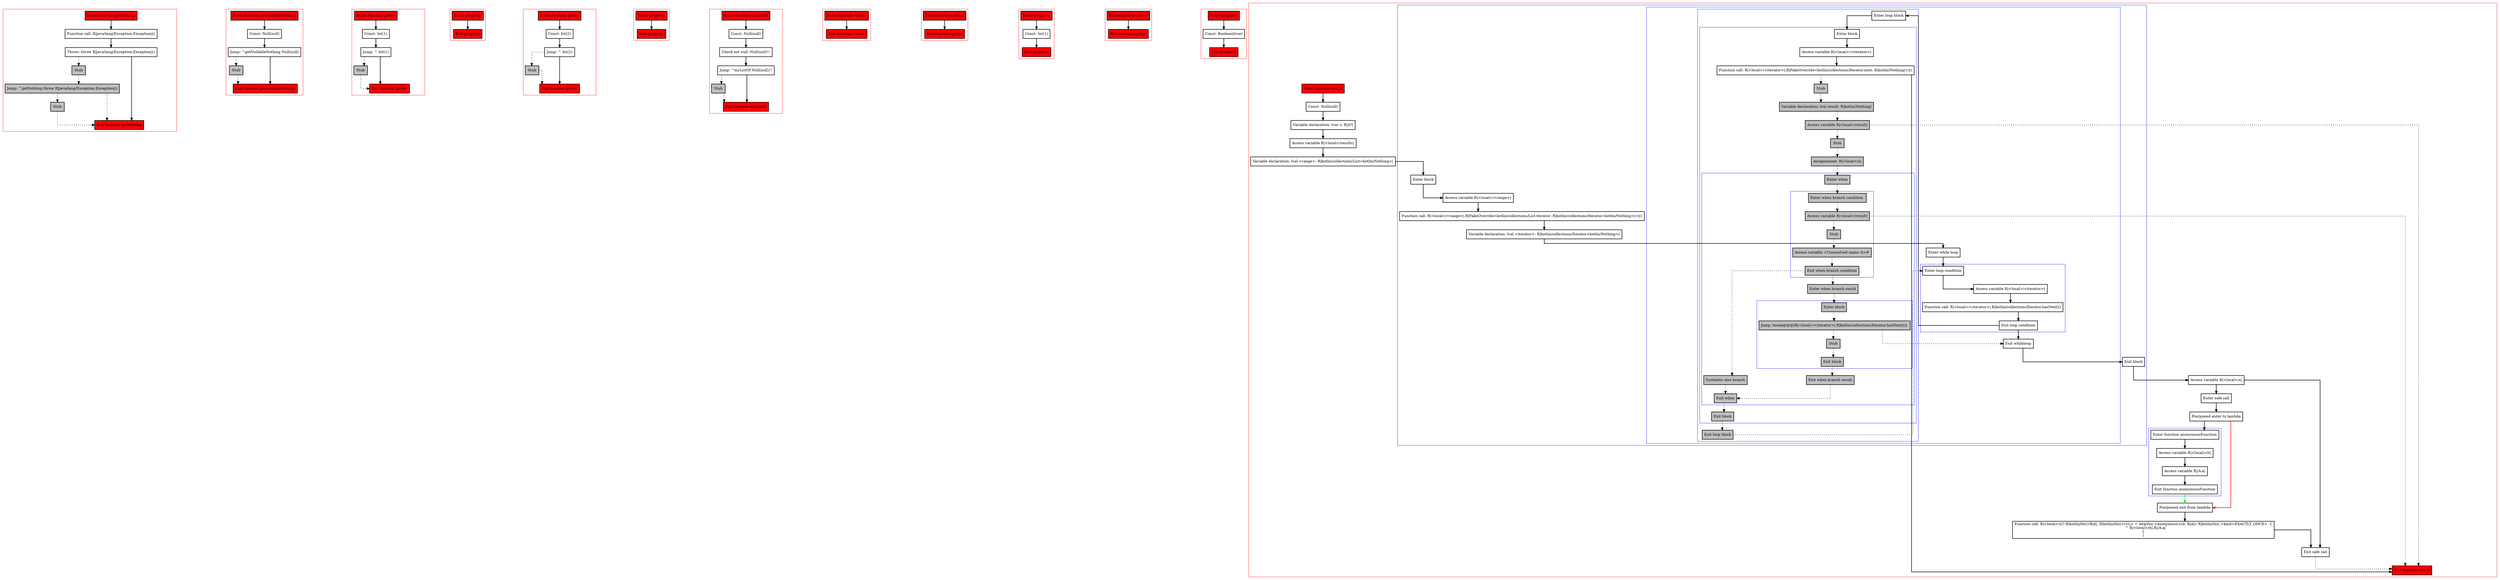 digraph smartcastToNothing_kt {
    graph [splines=ortho nodesep=3]
    node [shape=box penwidth=2]
    edge [penwidth=2]

    subgraph cluster_0 {
        color=red
        0 [label="Enter function getNothing" style="filled" fillcolor=red];
        1 [label="Function call: R|java/lang/Exception.Exception|()"];
        2 [label="Throw: throw R|java/lang/Exception.Exception|()"];
        3 [label="Stub" style="filled" fillcolor=gray];
        4 [label="Jump: ^getNothing throw R|java/lang/Exception.Exception|()" style="filled" fillcolor=gray];
        5 [label="Stub" style="filled" fillcolor=gray];
        6 [label="Exit function getNothing" style="filled" fillcolor=red];
    }

    0 -> {1};
    1 -> {2};
    2 -> {6};
    2 -> {3} [style=dotted];
    3 -> {4} [style=dotted];
    4 -> {6 5} [style=dotted];
    5 -> {6} [style=dotted];

    subgraph cluster_1 {
        color=red
        7 [label="Enter function getNullableNothing" style="filled" fillcolor=red];
        8 [label="Const: Null(null)"];
        9 [label="Jump: ^getNullableNothing Null(null)"];
        10 [label="Stub" style="filled" fillcolor=gray];
        11 [label="Exit function getNullableNothing" style="filled" fillcolor=red];
    }

    7 -> {8};
    8 -> {9};
    9 -> {11};
    9 -> {10} [style=dotted];
    10 -> {11} [style=dotted];

    subgraph cluster_2 {
        color=red
        12 [label="Enter function getter" style="filled" fillcolor=red];
        13 [label="Const: Int(1)"];
        14 [label="Jump: ^ Int(1)"];
        15 [label="Stub" style="filled" fillcolor=gray];
        16 [label="Exit function getter" style="filled" fillcolor=red];
    }

    12 -> {13};
    13 -> {14};
    14 -> {16};
    14 -> {15} [style=dotted];
    15 -> {16} [style=dotted];

    subgraph cluster_3 {
        color=red
        17 [label="Enter property" style="filled" fillcolor=red];
        18 [label="Exit property" style="filled" fillcolor=red];
    }

    17 -> {18};

    subgraph cluster_4 {
        color=red
        19 [label="Enter function getter" style="filled" fillcolor=red];
        20 [label="Const: Int(2)"];
        21 [label="Jump: ^ Int(2)"];
        22 [label="Stub" style="filled" fillcolor=gray];
        23 [label="Exit function getter" style="filled" fillcolor=red];
    }

    19 -> {20};
    20 -> {21};
    21 -> {23};
    21 -> {22} [style=dotted];
    22 -> {23} [style=dotted];

    subgraph cluster_5 {
        color=red
        24 [label="Enter property" style="filled" fillcolor=red];
        25 [label="Exit property" style="filled" fillcolor=red];
    }

    24 -> {25};

    subgraph cluster_6 {
        color=red
        26 [label="Enter function myListOf" style="filled" fillcolor=red];
        27 [label="Const: Null(null)"];
        28 [label="Check not null: Null(null)!!"];
        29 [label="Jump: ^myListOf Null(null)!!"];
        30 [label="Stub" style="filled" fillcolor=gray];
        31 [label="Exit function myListOf" style="filled" fillcolor=red];
    }

    26 -> {27};
    27 -> {28};
    28 -> {29};
    29 -> {31};
    29 -> {30} [style=dotted];
    30 -> {31} [style=dotted];

    subgraph cluster_7 {
        color=red
        32 [label="Enter function <init>" style="filled" fillcolor=red];
        33 [label="Exit function <init>" style="filled" fillcolor=red];
    }

    32 -> {33};

    subgraph cluster_8 {
        color=red
        34 [label="Enter function getter" style="filled" fillcolor=red];
        35 [label="Exit function getter" style="filled" fillcolor=red];
    }

    34 -> {35};

    subgraph cluster_9 {
        color=red
        36 [label="Enter property" style="filled" fillcolor=red];
        37 [label="Const: Int(1)"];
        38 [label="Exit property" style="filled" fillcolor=red];
    }

    36 -> {37};
    37 -> {38};

    subgraph cluster_10 {
        color=red
        39 [label="Enter function getter" style="filled" fillcolor=red];
        40 [label="Exit function getter" style="filled" fillcolor=red];
    }

    39 -> {40};

    subgraph cluster_11 {
        color=red
        41 [label="Enter property" style="filled" fillcolor=red];
        42 [label="Const: Boolean(true)"];
        43 [label="Exit property" style="filled" fillcolor=red];
    }

    41 -> {42};
    42 -> {43};

    subgraph cluster_12 {
        color=red
        44 [label="Enter function test_0" style="filled" fillcolor=red];
        45 [label="Const: Null(null)"];
        46 [label="Variable declaration: lvar s: R|A?|"];
        47 [label="Access variable R|<local>/results|"];
        48 [label="Variable declaration: lval <range>: R|kotlin/collections/List<kotlin/Nothing>|"];
        subgraph cluster_13 {
            color=blue
            49 [label="Enter block"];
            50 [label="Access variable R|<local>/<range>|"];
            51 [label="Function call: R|<local>/<range>|.R|FakeOverride<kotlin/collections/List.iterator: R|kotlin/collections/Iterator<kotlin/Nothing>|>|()"];
            52 [label="Variable declaration: lval <iterator>: R|kotlin/collections/Iterator<kotlin/Nothing>|"];
            subgraph cluster_14 {
                color=blue
                53 [label="Enter while loop"];
                subgraph cluster_15 {
                    color=blue
                    54 [label="Enter loop condition"];
                    55 [label="Access variable R|<local>/<iterator>|"];
                    56 [label="Function call: R|<local>/<iterator>|.R|kotlin/collections/Iterator.hasNext|()"];
                    57 [label="Exit loop condition"];
                }
                subgraph cluster_16 {
                    color=blue
                    58 [label="Enter loop block"];
                    subgraph cluster_17 {
                        color=blue
                        59 [label="Enter block"];
                        60 [label="Access variable R|<local>/<iterator>|"];
                        61 [label="Function call: R|<local>/<iterator>|.R|FakeOverride<kotlin/collections/Iterator.next: R|kotlin/Nothing|>|()"];
                        62 [label="Stub" style="filled" fillcolor=gray];
                        63 [label="Variable declaration: lval result: R|kotlin/Nothing|" style="filled" fillcolor=gray];
                        64 [label="Access variable R|<local>/result|" style="filled" fillcolor=gray];
                        65 [label="Stub" style="filled" fillcolor=gray];
                        66 [label="Assignmenet: R|<local>/s|" style="filled" fillcolor=gray];
                        subgraph cluster_18 {
                            color=blue
                            67 [label="Enter when" style="filled" fillcolor=gray];
                            subgraph cluster_19 {
                                color=blue
                                68 [label="Enter when branch condition " style="filled" fillcolor=gray];
                                69 [label="Access variable R|<local>/result|" style="filled" fillcolor=gray];
                                70 [label="Stub" style="filled" fillcolor=gray];
                                71 [label="Access variable <Unresolved name: b>#" style="filled" fillcolor=gray];
                                72 [label="Exit when branch condition" style="filled" fillcolor=gray];
                            }
                            73 [label="Synthetic else branch" style="filled" fillcolor=gray];
                            74 [label="Enter when branch result" style="filled" fillcolor=gray];
                            subgraph cluster_20 {
                                color=blue
                                75 [label="Enter block" style="filled" fillcolor=gray];
                                76 [label="Jump: break@@@[R|<local>/<iterator>|.R|kotlin/collections/Iterator.hasNext|()] " style="filled" fillcolor=gray];
                                77 [label="Stub" style="filled" fillcolor=gray];
                                78 [label="Exit block" style="filled" fillcolor=gray];
                            }
                            79 [label="Exit when branch result" style="filled" fillcolor=gray];
                            80 [label="Exit when" style="filled" fillcolor=gray];
                        }
                        81 [label="Exit block" style="filled" fillcolor=gray];
                    }
                    82 [label="Exit loop block" style="filled" fillcolor=gray];
                }
                83 [label="Exit whileloop"];
            }
            84 [label="Exit block"];
        }
        85 [label="Access variable R|<local>/s|"];
        86 [label="Enter safe call"];
        87 [label="Postponed enter to lambda"];
        subgraph cluster_21 {
            color=blue
            88 [label="Enter function anonymousFunction"];
            89 [label="Access variable R|<local>/it|"];
            90 [label="Access variable R|/A.a|"];
            91 [label="Exit function anonymousFunction"];
        }
        92 [label="Postponed exit from lambda"];
        93 [label="Function call: R|<local>/s|?.R|kotlin/let|<R|A|, R|kotlin/Int|>(<L> = let@fun <anonymous>(it: R|A|): R|kotlin/Int| <kind=EXACTLY_ONCE>  {
    ^ R|<local>/it|.R|/A.a|
}
)"];
        94 [label="Exit safe call"];
        95 [label="Exit function test_0" style="filled" fillcolor=red];
    }

    44 -> {45};
    45 -> {46};
    46 -> {47};
    47 -> {48};
    48 -> {49};
    49 -> {50};
    50 -> {51};
    51 -> {52};
    52 -> {53};
    53 -> {54};
    54 -> {55};
    55 -> {56};
    56 -> {57};
    57 -> {83 58};
    58 -> {59};
    59 -> {60};
    60 -> {61};
    61 -> {95};
    61 -> {62} [style=dotted];
    62 -> {63} [style=dotted];
    63 -> {64} [style=dotted];
    64 -> {95 65} [style=dotted];
    65 -> {66} [style=dotted];
    66 -> {67} [style=dotted];
    67 -> {68} [style=dotted];
    68 -> {69} [style=dotted];
    69 -> {95 70} [style=dotted];
    70 -> {71} [style=dotted];
    71 -> {72} [style=dotted];
    72 -> {74 73} [style=dotted];
    73 -> {80} [style=dotted];
    74 -> {75} [style=dotted];
    75 -> {76} [style=dotted];
    76 -> {83 77} [style=dotted];
    77 -> {78} [style=dotted];
    78 -> {79} [style=dotted];
    79 -> {80} [style=dotted];
    80 -> {81} [style=dotted];
    81 -> {82} [style=dotted];
    82 -> {54} [style=dotted];
    83 -> {84};
    84 -> {85};
    85 -> {86 94};
    86 -> {87};
    87 -> {88};
    87 -> {92} [color=red];
    88 -> {89};
    89 -> {90};
    90 -> {91};
    91 -> {92} [color=green];
    92 -> {93};
    93 -> {94};
    94 -> {95} [style=dotted];

}
